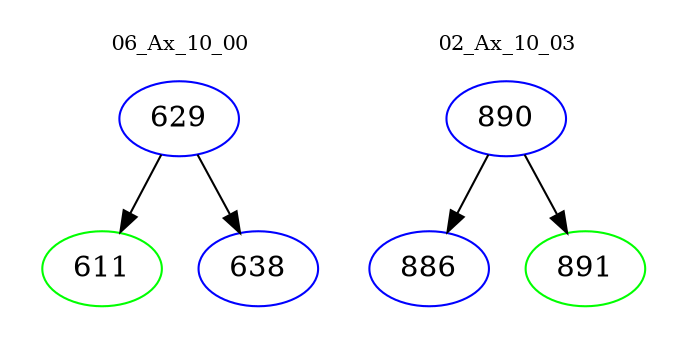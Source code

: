 digraph{
subgraph cluster_0 {
color = white
label = "06_Ax_10_00";
fontsize=10;
T0_629 [label="629", color="blue"]
T0_629 -> T0_611 [color="black"]
T0_611 [label="611", color="green"]
T0_629 -> T0_638 [color="black"]
T0_638 [label="638", color="blue"]
}
subgraph cluster_1 {
color = white
label = "02_Ax_10_03";
fontsize=10;
T1_890 [label="890", color="blue"]
T1_890 -> T1_886 [color="black"]
T1_886 [label="886", color="blue"]
T1_890 -> T1_891 [color="black"]
T1_891 [label="891", color="green"]
}
}
